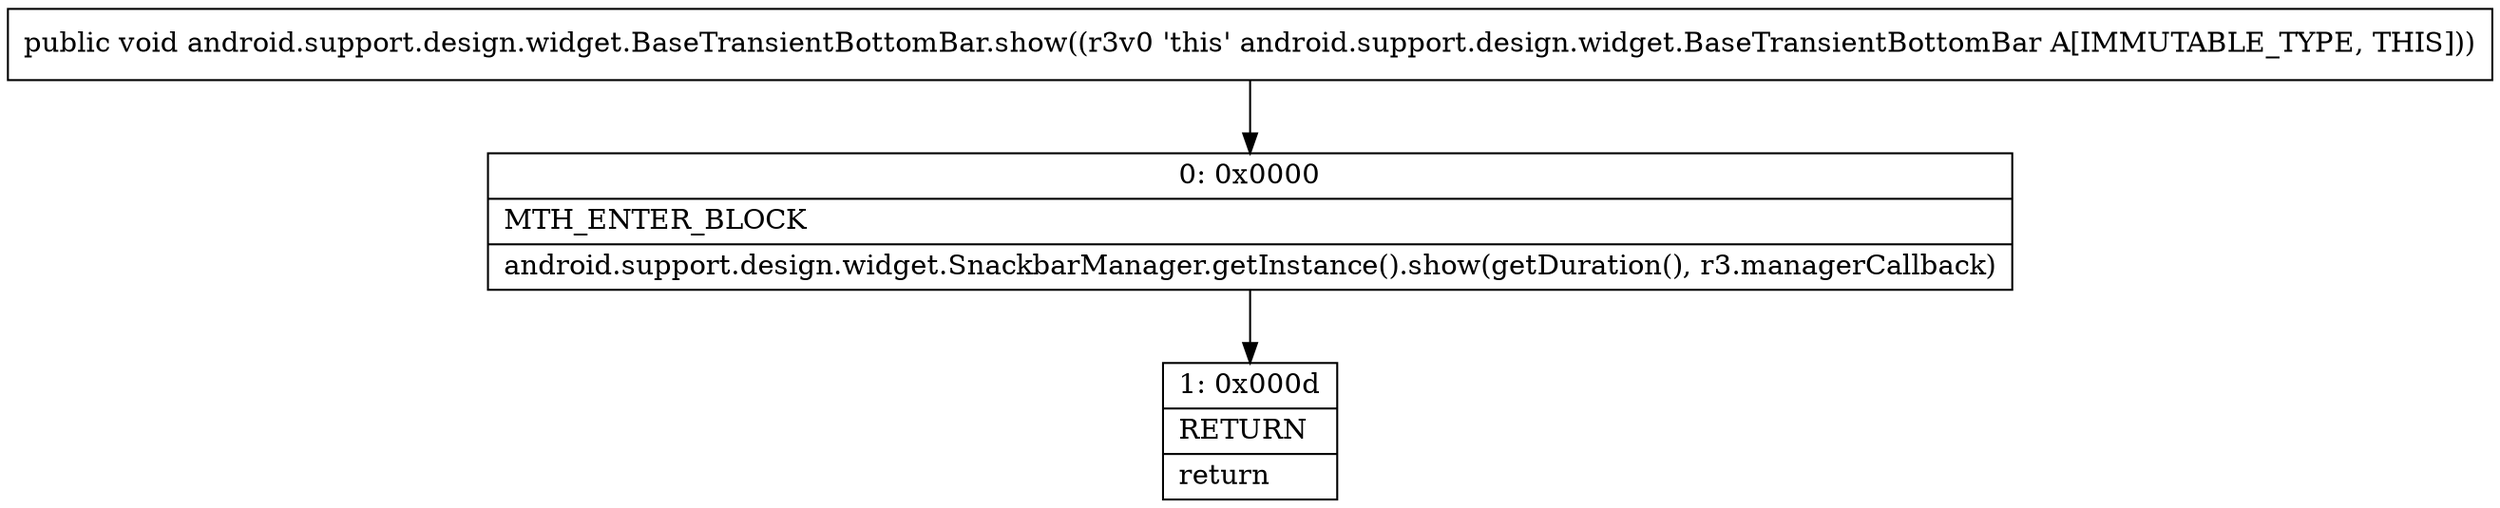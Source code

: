 digraph "CFG forandroid.support.design.widget.BaseTransientBottomBar.show()V" {
Node_0 [shape=record,label="{0\:\ 0x0000|MTH_ENTER_BLOCK\l|android.support.design.widget.SnackbarManager.getInstance().show(getDuration(), r3.managerCallback)\l}"];
Node_1 [shape=record,label="{1\:\ 0x000d|RETURN\l|return\l}"];
MethodNode[shape=record,label="{public void android.support.design.widget.BaseTransientBottomBar.show((r3v0 'this' android.support.design.widget.BaseTransientBottomBar A[IMMUTABLE_TYPE, THIS])) }"];
MethodNode -> Node_0;
Node_0 -> Node_1;
}

